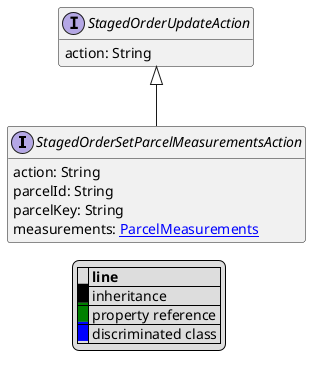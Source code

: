 @startuml

hide empty fields
hide empty methods
legend
|= |= line |
|<back:black>   </back>| inheritance |
|<back:green>   </back>| property reference |
|<back:blue>   </back>| discriminated class |
endlegend
interface StagedOrderSetParcelMeasurementsAction [[StagedOrderSetParcelMeasurementsAction.svg]] extends StagedOrderUpdateAction {
    action: String
    parcelId: String
    parcelKey: String
    measurements: [[ParcelMeasurements.svg ParcelMeasurements]]
}
interface StagedOrderUpdateAction [[StagedOrderUpdateAction.svg]]  {
    action: String
}





@enduml
